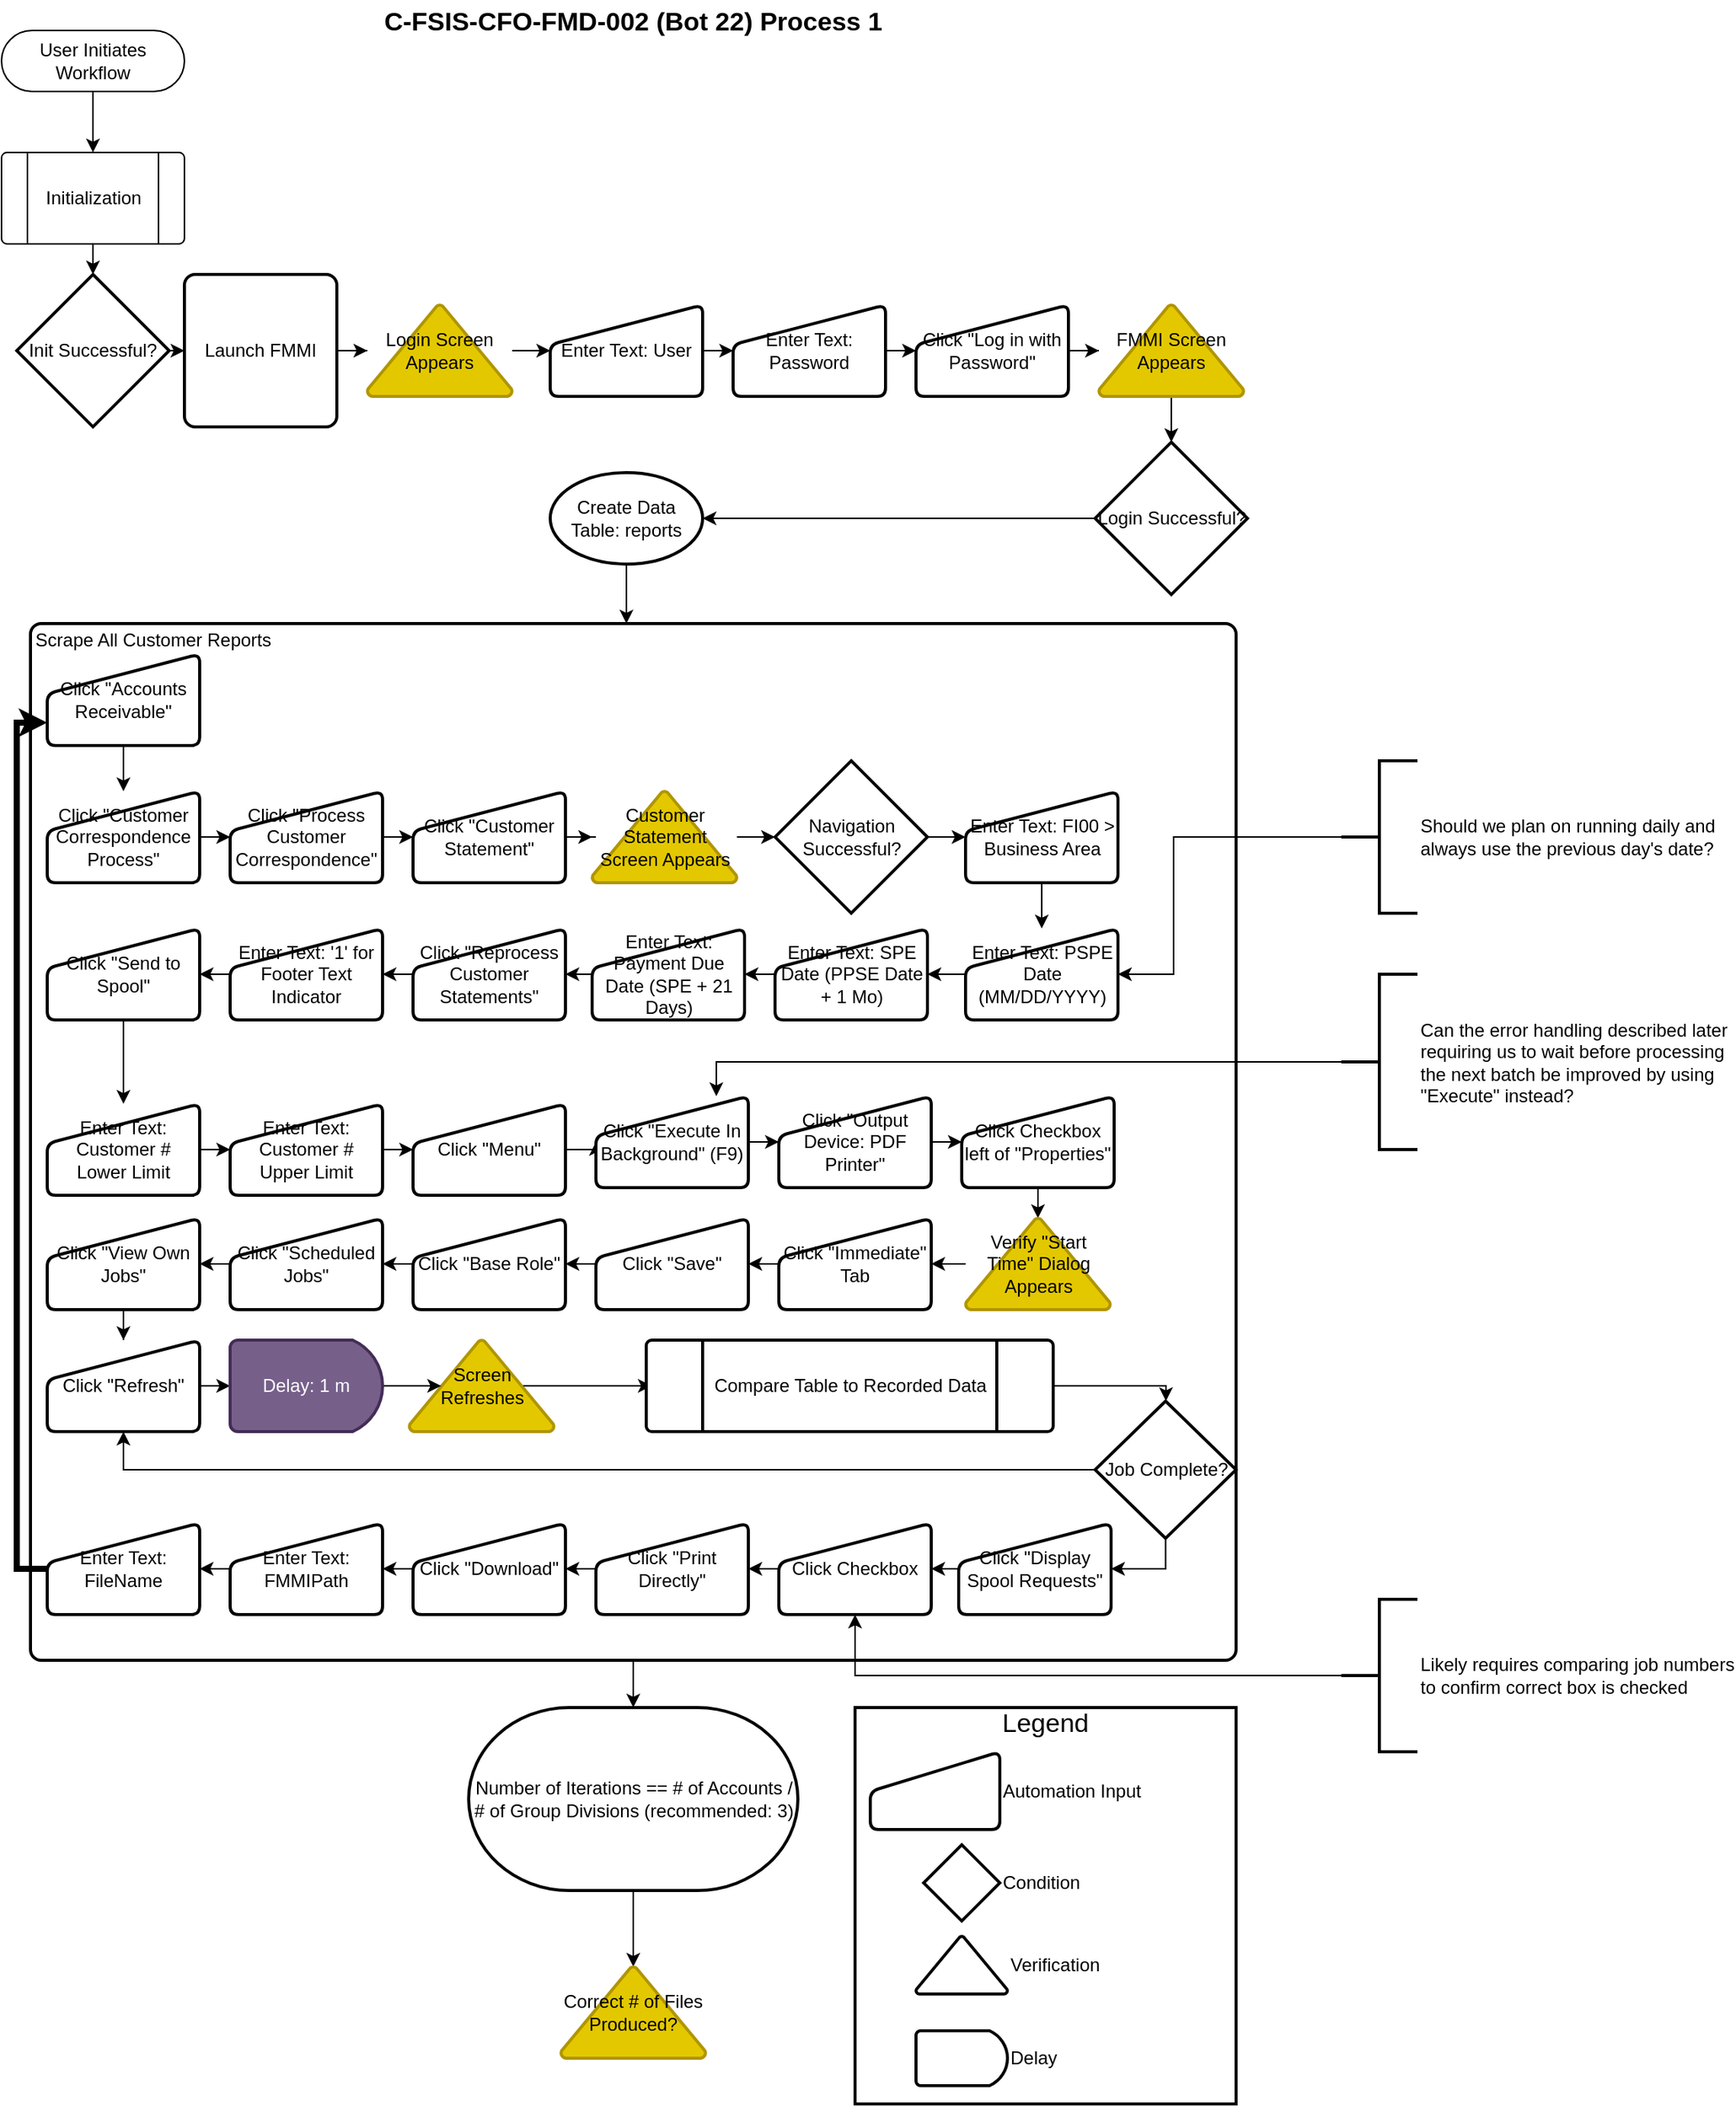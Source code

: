 <mxfile version="13.8.0" type="github">
  <diagram id="C5RBs43oDa-KdzZeNtuy" name="Page-1">
    <mxGraphModel dx="1185" dy="635" grid="1" gridSize="10" guides="1" tooltips="1" connect="1" arrows="1" fold="1" page="1" pageScale="1" pageWidth="827" pageHeight="1169" math="0" shadow="0">
      <root>
        <mxCell id="WIyWlLk6GJQsqaUBKTNV-0" />
        <mxCell id="WIyWlLk6GJQsqaUBKTNV-1" parent="WIyWlLk6GJQsqaUBKTNV-0" />
        <mxCell id="C1YLnBebs9LAR3o__yGH-152" style="edgeStyle=orthogonalEdgeStyle;rounded=0;orthogonalLoop=1;jettySize=auto;html=1;strokeWidth=1;fontColor=#000000;" edge="1" parent="WIyWlLk6GJQsqaUBKTNV-1" source="C1YLnBebs9LAR3o__yGH-37" target="C1YLnBebs9LAR3o__yGH-151">
          <mxGeometry relative="1" as="geometry" />
        </mxCell>
        <mxCell id="C1YLnBebs9LAR3o__yGH-37" value="Scrape All Customer Reports" style="rounded=1;whiteSpace=wrap;html=1;absoluteArcSize=1;arcSize=14;strokeWidth=2;labelPosition=left;verticalLabelPosition=top;align=right;verticalAlign=bottom;textDirection=ltr;spacingBottom=0;spacingRight=-140;horizontal=1;spacing=-18;spacingLeft=0;spacingTop=0;" vertex="1" parent="WIyWlLk6GJQsqaUBKTNV-1">
          <mxGeometry x="19" y="429" width="791" height="680" as="geometry" />
        </mxCell>
        <mxCell id="C1YLnBebs9LAR3o__yGH-4" style="edgeStyle=orthogonalEdgeStyle;rounded=0;orthogonalLoop=1;jettySize=auto;html=1;" edge="1" parent="WIyWlLk6GJQsqaUBKTNV-1" source="WIyWlLk6GJQsqaUBKTNV-3" target="C1YLnBebs9LAR3o__yGH-1">
          <mxGeometry relative="1" as="geometry" />
        </mxCell>
        <mxCell id="WIyWlLk6GJQsqaUBKTNV-3" value="User Initiates Workflow" style="rounded=1;whiteSpace=wrap;html=1;fontSize=12;glass=0;strokeWidth=1;shadow=0;arcSize=50;" parent="WIyWlLk6GJQsqaUBKTNV-1" vertex="1">
          <mxGeometry y="40" width="120" height="40" as="geometry" />
        </mxCell>
        <mxCell id="C1YLnBebs9LAR3o__yGH-6" style="edgeStyle=orthogonalEdgeStyle;rounded=0;orthogonalLoop=1;jettySize=auto;html=1;" edge="1" parent="WIyWlLk6GJQsqaUBKTNV-1" source="C1YLnBebs9LAR3o__yGH-1" target="C1YLnBebs9LAR3o__yGH-5">
          <mxGeometry relative="1" as="geometry" />
        </mxCell>
        <mxCell id="C1YLnBebs9LAR3o__yGH-1" value="Initialization" style="verticalLabelPosition=middle;verticalAlign=middle;html=1;shape=process;whiteSpace=wrap;rounded=1;size=0.14;arcSize=6;labelPosition=center;align=center;" vertex="1" parent="WIyWlLk6GJQsqaUBKTNV-1">
          <mxGeometry y="120" width="120" height="60" as="geometry" />
        </mxCell>
        <mxCell id="C1YLnBebs9LAR3o__yGH-13" style="edgeStyle=orthogonalEdgeStyle;rounded=0;orthogonalLoop=1;jettySize=auto;html=1;entryX=0;entryY=0.5;entryDx=0;entryDy=0;fontColor=#000000;" edge="1" parent="WIyWlLk6GJQsqaUBKTNV-1" source="C1YLnBebs9LAR3o__yGH-5" target="C1YLnBebs9LAR3o__yGH-7">
          <mxGeometry relative="1" as="geometry" />
        </mxCell>
        <mxCell id="C1YLnBebs9LAR3o__yGH-5" value="Init Successful?" style="strokeWidth=2;html=1;shape=mxgraph.flowchart.decision;whiteSpace=wrap;" vertex="1" parent="WIyWlLk6GJQsqaUBKTNV-1">
          <mxGeometry x="10" y="200" width="100" height="100" as="geometry" />
        </mxCell>
        <mxCell id="C1YLnBebs9LAR3o__yGH-14" style="edgeStyle=orthogonalEdgeStyle;rounded=0;orthogonalLoop=1;jettySize=auto;html=1;fontColor=#000000;" edge="1" parent="WIyWlLk6GJQsqaUBKTNV-1" source="C1YLnBebs9LAR3o__yGH-7" target="C1YLnBebs9LAR3o__yGH-8">
          <mxGeometry relative="1" as="geometry" />
        </mxCell>
        <mxCell id="C1YLnBebs9LAR3o__yGH-7" value="Launch FMMI" style="rounded=1;whiteSpace=wrap;html=1;absoluteArcSize=1;arcSize=14;strokeWidth=2;" vertex="1" parent="WIyWlLk6GJQsqaUBKTNV-1">
          <mxGeometry x="120" y="200" width="100" height="100" as="geometry" />
        </mxCell>
        <mxCell id="C1YLnBebs9LAR3o__yGH-15" style="edgeStyle=orthogonalEdgeStyle;rounded=0;orthogonalLoop=1;jettySize=auto;html=1;fontColor=#000000;" edge="1" parent="WIyWlLk6GJQsqaUBKTNV-1" source="C1YLnBebs9LAR3o__yGH-8" target="C1YLnBebs9LAR3o__yGH-11">
          <mxGeometry relative="1" as="geometry" />
        </mxCell>
        <mxCell id="C1YLnBebs9LAR3o__yGH-8" value="Login Screen Appears" style="strokeWidth=2;html=1;shape=mxgraph.flowchart.extract_or_measurement;whiteSpace=wrap;labelPosition=center;verticalLabelPosition=middle;align=center;verticalAlign=middle;fillColor=#e3c800;strokeColor=#B09500;" vertex="1" parent="WIyWlLk6GJQsqaUBKTNV-1">
          <mxGeometry x="240" y="220" width="95" height="60" as="geometry" />
        </mxCell>
        <mxCell id="C1YLnBebs9LAR3o__yGH-16" style="edgeStyle=orthogonalEdgeStyle;rounded=0;orthogonalLoop=1;jettySize=auto;html=1;fontColor=#000000;" edge="1" parent="WIyWlLk6GJQsqaUBKTNV-1" source="C1YLnBebs9LAR3o__yGH-11" target="C1YLnBebs9LAR3o__yGH-12">
          <mxGeometry relative="1" as="geometry" />
        </mxCell>
        <mxCell id="C1YLnBebs9LAR3o__yGH-11" value="Enter Text: User" style="html=1;strokeWidth=2;shape=manualInput;whiteSpace=wrap;rounded=1;size=26;arcSize=11;" vertex="1" parent="WIyWlLk6GJQsqaUBKTNV-1">
          <mxGeometry x="360" y="220" width="100" height="60" as="geometry" />
        </mxCell>
        <mxCell id="C1YLnBebs9LAR3o__yGH-18" style="edgeStyle=orthogonalEdgeStyle;rounded=0;orthogonalLoop=1;jettySize=auto;html=1;fontColor=#000000;" edge="1" parent="WIyWlLk6GJQsqaUBKTNV-1" source="C1YLnBebs9LAR3o__yGH-12" target="C1YLnBebs9LAR3o__yGH-17">
          <mxGeometry relative="1" as="geometry" />
        </mxCell>
        <mxCell id="C1YLnBebs9LAR3o__yGH-12" value="Enter Text: Password" style="html=1;strokeWidth=2;shape=manualInput;whiteSpace=wrap;rounded=1;size=26;arcSize=11;" vertex="1" parent="WIyWlLk6GJQsqaUBKTNV-1">
          <mxGeometry x="480" y="220" width="100" height="60" as="geometry" />
        </mxCell>
        <mxCell id="C1YLnBebs9LAR3o__yGH-20" style="edgeStyle=orthogonalEdgeStyle;rounded=0;orthogonalLoop=1;jettySize=auto;html=1;fontColor=#000000;" edge="1" parent="WIyWlLk6GJQsqaUBKTNV-1" source="C1YLnBebs9LAR3o__yGH-17" target="C1YLnBebs9LAR3o__yGH-19">
          <mxGeometry relative="1" as="geometry" />
        </mxCell>
        <mxCell id="C1YLnBebs9LAR3o__yGH-17" value="Click &quot;Log in with Password&quot;" style="html=1;strokeWidth=2;shape=manualInput;whiteSpace=wrap;rounded=1;size=26;arcSize=11;" vertex="1" parent="WIyWlLk6GJQsqaUBKTNV-1">
          <mxGeometry x="600" y="220" width="100" height="60" as="geometry" />
        </mxCell>
        <mxCell id="C1YLnBebs9LAR3o__yGH-22" style="edgeStyle=orthogonalEdgeStyle;rounded=0;orthogonalLoop=1;jettySize=auto;html=1;fontColor=#000000;" edge="1" parent="WIyWlLk6GJQsqaUBKTNV-1" source="C1YLnBebs9LAR3o__yGH-19" target="C1YLnBebs9LAR3o__yGH-21">
          <mxGeometry relative="1" as="geometry" />
        </mxCell>
        <mxCell id="C1YLnBebs9LAR3o__yGH-19" value="FMMI Screen Appears" style="strokeWidth=2;html=1;shape=mxgraph.flowchart.extract_or_measurement;whiteSpace=wrap;labelPosition=center;verticalLabelPosition=middle;align=center;verticalAlign=middle;fillColor=#e3c800;strokeColor=#B09500;" vertex="1" parent="WIyWlLk6GJQsqaUBKTNV-1">
          <mxGeometry x="720" y="220" width="95" height="60" as="geometry" />
        </mxCell>
        <mxCell id="C1YLnBebs9LAR3o__yGH-148" style="edgeStyle=orthogonalEdgeStyle;rounded=0;orthogonalLoop=1;jettySize=auto;html=1;fontColor=#000000;" edge="1" parent="WIyWlLk6GJQsqaUBKTNV-1" source="C1YLnBebs9LAR3o__yGH-21" target="C1YLnBebs9LAR3o__yGH-38">
          <mxGeometry relative="1" as="geometry" />
        </mxCell>
        <mxCell id="C1YLnBebs9LAR3o__yGH-21" value="Login Successful?" style="strokeWidth=2;html=1;shape=mxgraph.flowchart.decision;whiteSpace=wrap;" vertex="1" parent="WIyWlLk6GJQsqaUBKTNV-1">
          <mxGeometry x="717.5" y="310" width="100" height="100" as="geometry" />
        </mxCell>
        <mxCell id="C1YLnBebs9LAR3o__yGH-26" style="edgeStyle=orthogonalEdgeStyle;rounded=0;orthogonalLoop=1;jettySize=auto;html=1;fontColor=#000000;" edge="1" parent="WIyWlLk6GJQsqaUBKTNV-1" source="C1YLnBebs9LAR3o__yGH-23" target="C1YLnBebs9LAR3o__yGH-25">
          <mxGeometry relative="1" as="geometry" />
        </mxCell>
        <mxCell id="C1YLnBebs9LAR3o__yGH-23" value="Click &quot;Accounts Receivable&quot;" style="html=1;strokeWidth=2;shape=manualInput;whiteSpace=wrap;rounded=1;size=26;arcSize=11;" vertex="1" parent="WIyWlLk6GJQsqaUBKTNV-1">
          <mxGeometry x="30" y="449" width="100" height="60" as="geometry" />
        </mxCell>
        <mxCell id="C1YLnBebs9LAR3o__yGH-28" style="edgeStyle=orthogonalEdgeStyle;rounded=0;orthogonalLoop=1;jettySize=auto;html=1;fontColor=#000000;" edge="1" parent="WIyWlLk6GJQsqaUBKTNV-1" source="C1YLnBebs9LAR3o__yGH-25" target="C1YLnBebs9LAR3o__yGH-27">
          <mxGeometry relative="1" as="geometry" />
        </mxCell>
        <mxCell id="C1YLnBebs9LAR3o__yGH-25" value="Click &quot;Customer Correspondence Process&quot;" style="html=1;strokeWidth=2;shape=manualInput;whiteSpace=wrap;rounded=1;size=26;arcSize=11;" vertex="1" parent="WIyWlLk6GJQsqaUBKTNV-1">
          <mxGeometry x="30" y="539" width="100" height="60" as="geometry" />
        </mxCell>
        <mxCell id="C1YLnBebs9LAR3o__yGH-30" style="edgeStyle=orthogonalEdgeStyle;rounded=0;orthogonalLoop=1;jettySize=auto;html=1;fontColor=#000000;" edge="1" parent="WIyWlLk6GJQsqaUBKTNV-1" source="C1YLnBebs9LAR3o__yGH-27" target="C1YLnBebs9LAR3o__yGH-29">
          <mxGeometry relative="1" as="geometry" />
        </mxCell>
        <mxCell id="C1YLnBebs9LAR3o__yGH-27" value="Click &quot;Process Customer Correspondence&quot;" style="html=1;strokeWidth=2;shape=manualInput;whiteSpace=wrap;rounded=1;size=26;arcSize=11;" vertex="1" parent="WIyWlLk6GJQsqaUBKTNV-1">
          <mxGeometry x="150" y="539" width="100" height="60" as="geometry" />
        </mxCell>
        <mxCell id="C1YLnBebs9LAR3o__yGH-32" style="edgeStyle=orthogonalEdgeStyle;rounded=0;orthogonalLoop=1;jettySize=auto;html=1;fontColor=#000000;" edge="1" parent="WIyWlLk6GJQsqaUBKTNV-1" source="C1YLnBebs9LAR3o__yGH-29" target="C1YLnBebs9LAR3o__yGH-31">
          <mxGeometry relative="1" as="geometry" />
        </mxCell>
        <mxCell id="C1YLnBebs9LAR3o__yGH-29" value="Click &quot;Customer Statement&quot;" style="html=1;strokeWidth=2;shape=manualInput;whiteSpace=wrap;rounded=1;size=26;arcSize=11;" vertex="1" parent="WIyWlLk6GJQsqaUBKTNV-1">
          <mxGeometry x="270" y="539" width="100" height="60" as="geometry" />
        </mxCell>
        <mxCell id="C1YLnBebs9LAR3o__yGH-34" style="edgeStyle=orthogonalEdgeStyle;rounded=0;orthogonalLoop=1;jettySize=auto;html=1;fontColor=#000000;" edge="1" parent="WIyWlLk6GJQsqaUBKTNV-1" source="C1YLnBebs9LAR3o__yGH-31" target="C1YLnBebs9LAR3o__yGH-33">
          <mxGeometry relative="1" as="geometry" />
        </mxCell>
        <mxCell id="C1YLnBebs9LAR3o__yGH-31" value="Customer Statement Screen Appears" style="strokeWidth=2;html=1;shape=mxgraph.flowchart.extract_or_measurement;whiteSpace=wrap;labelPosition=center;verticalLabelPosition=middle;align=center;verticalAlign=middle;fillColor=#e3c800;strokeColor=#B09500;" vertex="1" parent="WIyWlLk6GJQsqaUBKTNV-1">
          <mxGeometry x="387.5" y="539" width="95" height="60" as="geometry" />
        </mxCell>
        <mxCell id="C1YLnBebs9LAR3o__yGH-36" style="edgeStyle=orthogonalEdgeStyle;rounded=0;orthogonalLoop=1;jettySize=auto;html=1;fontColor=#000000;" edge="1" parent="WIyWlLk6GJQsqaUBKTNV-1" source="C1YLnBebs9LAR3o__yGH-33" target="C1YLnBebs9LAR3o__yGH-35">
          <mxGeometry relative="1" as="geometry" />
        </mxCell>
        <mxCell id="C1YLnBebs9LAR3o__yGH-33" value="Navigation Successful?" style="strokeWidth=2;html=1;shape=mxgraph.flowchart.decision;whiteSpace=wrap;" vertex="1" parent="WIyWlLk6GJQsqaUBKTNV-1">
          <mxGeometry x="507.5" y="519" width="100" height="100" as="geometry" />
        </mxCell>
        <mxCell id="C1YLnBebs9LAR3o__yGH-48" style="edgeStyle=orthogonalEdgeStyle;rounded=0;orthogonalLoop=1;jettySize=auto;html=1;fontColor=#000000;" edge="1" parent="WIyWlLk6GJQsqaUBKTNV-1" source="C1YLnBebs9LAR3o__yGH-35" target="C1YLnBebs9LAR3o__yGH-40">
          <mxGeometry relative="1" as="geometry" />
        </mxCell>
        <mxCell id="C1YLnBebs9LAR3o__yGH-35" value="Enter Text: FI00 &amp;gt; Business Area" style="html=1;strokeWidth=2;shape=manualInput;whiteSpace=wrap;rounded=1;size=26;arcSize=11;" vertex="1" parent="WIyWlLk6GJQsqaUBKTNV-1">
          <mxGeometry x="632.5" y="539" width="100" height="60" as="geometry" />
        </mxCell>
        <mxCell id="C1YLnBebs9LAR3o__yGH-90" style="edgeStyle=orthogonalEdgeStyle;rounded=0;orthogonalLoop=1;jettySize=auto;html=1;fontColor=#000000;" edge="1" parent="WIyWlLk6GJQsqaUBKTNV-1" source="C1YLnBebs9LAR3o__yGH-38" target="C1YLnBebs9LAR3o__yGH-37">
          <mxGeometry relative="1" as="geometry">
            <Array as="points">
              <mxPoint x="414" y="610" />
              <mxPoint x="414" y="610" />
            </Array>
          </mxGeometry>
        </mxCell>
        <mxCell id="C1YLnBebs9LAR3o__yGH-38" value="Create Data Table: reports" style="strokeWidth=2;html=1;shape=mxgraph.flowchart.start_1;whiteSpace=wrap;rounded=1;" vertex="1" parent="WIyWlLk6GJQsqaUBKTNV-1">
          <mxGeometry x="360" y="330" width="100" height="60" as="geometry" />
        </mxCell>
        <mxCell id="C1YLnBebs9LAR3o__yGH-43" style="edgeStyle=orthogonalEdgeStyle;rounded=0;orthogonalLoop=1;jettySize=auto;html=1;fontColor=#000000;" edge="1" parent="WIyWlLk6GJQsqaUBKTNV-1" source="C1YLnBebs9LAR3o__yGH-40" target="C1YLnBebs9LAR3o__yGH-42">
          <mxGeometry relative="1" as="geometry" />
        </mxCell>
        <mxCell id="C1YLnBebs9LAR3o__yGH-40" value="Enter Text: PSPE Date (MM/DD/YYYY)" style="html=1;strokeWidth=2;shape=manualInput;whiteSpace=wrap;rounded=1;size=26;arcSize=11;align=center;" vertex="1" parent="WIyWlLk6GJQsqaUBKTNV-1">
          <mxGeometry x="632.5" y="629" width="100" height="60" as="geometry" />
        </mxCell>
        <mxCell id="C1YLnBebs9LAR3o__yGH-53" style="edgeStyle=orthogonalEdgeStyle;rounded=0;orthogonalLoop=1;jettySize=auto;html=1;fontColor=#000000;" edge="1" parent="WIyWlLk6GJQsqaUBKTNV-1" source="C1YLnBebs9LAR3o__yGH-42" target="C1YLnBebs9LAR3o__yGH-52">
          <mxGeometry relative="1" as="geometry" />
        </mxCell>
        <mxCell id="C1YLnBebs9LAR3o__yGH-42" value="Enter Text: SPE Date (PPSE Date + 1 Mo)" style="html=1;strokeWidth=2;shape=manualInput;whiteSpace=wrap;rounded=1;size=26;arcSize=11;align=center;" vertex="1" parent="WIyWlLk6GJQsqaUBKTNV-1">
          <mxGeometry x="507.5" y="629" width="100" height="60" as="geometry" />
        </mxCell>
        <mxCell id="C1YLnBebs9LAR3o__yGH-77" style="edgeStyle=orthogonalEdgeStyle;rounded=0;orthogonalLoop=1;jettySize=auto;html=1;fontColor=#000000;" edge="1" parent="WIyWlLk6GJQsqaUBKTNV-1" source="C1YLnBebs9LAR3o__yGH-45" target="C1YLnBebs9LAR3o__yGH-76">
          <mxGeometry relative="1" as="geometry" />
        </mxCell>
        <mxCell id="C1YLnBebs9LAR3o__yGH-45" value="Enter Text: Customer # Lower Limit" style="html=1;strokeWidth=2;shape=manualInput;whiteSpace=wrap;rounded=1;size=26;arcSize=11;align=center;" vertex="1" parent="WIyWlLk6GJQsqaUBKTNV-1">
          <mxGeometry x="30" y="744" width="100" height="60" as="geometry" />
        </mxCell>
        <mxCell id="C1YLnBebs9LAR3o__yGH-75" style="edgeStyle=orthogonalEdgeStyle;rounded=0;orthogonalLoop=1;jettySize=auto;html=1;fontColor=#000000;" edge="1" parent="WIyWlLk6GJQsqaUBKTNV-1" source="C1YLnBebs9LAR3o__yGH-47" target="C1YLnBebs9LAR3o__yGH-62">
          <mxGeometry relative="1" as="geometry" />
        </mxCell>
        <mxCell id="C1YLnBebs9LAR3o__yGH-47" value="Click &quot;Menu&quot;" style="html=1;strokeWidth=2;shape=manualInput;whiteSpace=wrap;rounded=1;size=26;arcSize=11;align=center;" vertex="1" parent="WIyWlLk6GJQsqaUBKTNV-1">
          <mxGeometry x="270" y="744" width="100" height="60" as="geometry" />
        </mxCell>
        <mxCell id="C1YLnBebs9LAR3o__yGH-57" style="edgeStyle=orthogonalEdgeStyle;rounded=0;orthogonalLoop=1;jettySize=auto;html=1;fontColor=#000000;" edge="1" parent="WIyWlLk6GJQsqaUBKTNV-1" source="C1YLnBebs9LAR3o__yGH-52" target="C1YLnBebs9LAR3o__yGH-56">
          <mxGeometry relative="1" as="geometry" />
        </mxCell>
        <mxCell id="C1YLnBebs9LAR3o__yGH-52" value="Enter Text: Payment Due Date (SPE + 21 Days)" style="html=1;strokeWidth=2;shape=manualInput;whiteSpace=wrap;rounded=1;size=26;arcSize=11;align=center;" vertex="1" parent="WIyWlLk6GJQsqaUBKTNV-1">
          <mxGeometry x="387.5" y="629" width="100" height="60" as="geometry" />
        </mxCell>
        <mxCell id="C1YLnBebs9LAR3o__yGH-144" style="edgeStyle=orthogonalEdgeStyle;rounded=0;orthogonalLoop=1;jettySize=auto;html=1;fontColor=#000000;" edge="1" parent="WIyWlLk6GJQsqaUBKTNV-1" source="C1YLnBebs9LAR3o__yGH-56" target="C1YLnBebs9LAR3o__yGH-60">
          <mxGeometry relative="1" as="geometry" />
        </mxCell>
        <mxCell id="C1YLnBebs9LAR3o__yGH-56" value="Click &quot;Reprocess Customer Statements&quot;" style="html=1;strokeWidth=2;shape=manualInput;whiteSpace=wrap;rounded=1;size=26;arcSize=11;align=center;" vertex="1" parent="WIyWlLk6GJQsqaUBKTNV-1">
          <mxGeometry x="270" y="629" width="100" height="60" as="geometry" />
        </mxCell>
        <mxCell id="C1YLnBebs9LAR3o__yGH-143" style="edgeStyle=orthogonalEdgeStyle;rounded=0;orthogonalLoop=1;jettySize=auto;html=1;fontColor=#000000;" edge="1" parent="WIyWlLk6GJQsqaUBKTNV-1" source="C1YLnBebs9LAR3o__yGH-58" target="C1YLnBebs9LAR3o__yGH-45">
          <mxGeometry relative="1" as="geometry" />
        </mxCell>
        <mxCell id="C1YLnBebs9LAR3o__yGH-58" value="Click &quot;Send to Spool&quot;" style="html=1;strokeWidth=2;shape=manualInput;whiteSpace=wrap;rounded=1;size=26;arcSize=11;align=center;" vertex="1" parent="WIyWlLk6GJQsqaUBKTNV-1">
          <mxGeometry x="30" y="629" width="100" height="60" as="geometry" />
        </mxCell>
        <mxCell id="C1YLnBebs9LAR3o__yGH-142" style="edgeStyle=orthogonalEdgeStyle;rounded=0;orthogonalLoop=1;jettySize=auto;html=1;fontColor=#000000;" edge="1" parent="WIyWlLk6GJQsqaUBKTNV-1" source="C1YLnBebs9LAR3o__yGH-60" target="C1YLnBebs9LAR3o__yGH-58">
          <mxGeometry relative="1" as="geometry" />
        </mxCell>
        <mxCell id="C1YLnBebs9LAR3o__yGH-60" value="Enter Text: &#39;1&#39; for Footer Text Indicator" style="html=1;strokeWidth=2;shape=manualInput;whiteSpace=wrap;rounded=1;size=26;arcSize=11;align=center;" vertex="1" parent="WIyWlLk6GJQsqaUBKTNV-1">
          <mxGeometry x="150" y="629" width="100" height="60" as="geometry" />
        </mxCell>
        <mxCell id="C1YLnBebs9LAR3o__yGH-68" style="edgeStyle=orthogonalEdgeStyle;rounded=0;orthogonalLoop=1;jettySize=auto;html=1;fontColor=#000000;" edge="1" parent="WIyWlLk6GJQsqaUBKTNV-1" source="C1YLnBebs9LAR3o__yGH-62" target="C1YLnBebs9LAR3o__yGH-67">
          <mxGeometry relative="1" as="geometry" />
        </mxCell>
        <mxCell id="C1YLnBebs9LAR3o__yGH-62" value="Click &quot;Execute In Background&quot; (F9)" style="html=1;strokeWidth=2;shape=manualInput;whiteSpace=wrap;rounded=1;size=26;arcSize=11;align=center;" vertex="1" parent="WIyWlLk6GJQsqaUBKTNV-1">
          <mxGeometry x="390" y="739" width="100" height="60" as="geometry" />
        </mxCell>
        <mxCell id="C1YLnBebs9LAR3o__yGH-92" style="edgeStyle=orthogonalEdgeStyle;rounded=0;orthogonalLoop=1;jettySize=auto;html=1;fontColor=#000000;" edge="1" parent="WIyWlLk6GJQsqaUBKTNV-1" source="C1YLnBebs9LAR3o__yGH-63" target="C1YLnBebs9LAR3o__yGH-62">
          <mxGeometry relative="1" as="geometry">
            <Array as="points">
              <mxPoint x="904" y="717" />
              <mxPoint x="469" y="717" />
            </Array>
          </mxGeometry>
        </mxCell>
        <mxCell id="C1YLnBebs9LAR3o__yGH-63" value="Can the error handling described later &lt;br&gt;requiring us to wait before processing &lt;br&gt;the next batch be improved by using &lt;br&gt;&quot;Execute&quot; instead?" style="strokeWidth=2;html=1;shape=mxgraph.flowchart.annotation_2;align=left;labelPosition=right;pointerEvents=1;rounded=1;" vertex="1" parent="WIyWlLk6GJQsqaUBKTNV-1">
          <mxGeometry x="879" y="659" width="50" height="115" as="geometry" />
        </mxCell>
        <mxCell id="C1YLnBebs9LAR3o__yGH-147" style="edgeStyle=orthogonalEdgeStyle;rounded=0;orthogonalLoop=1;jettySize=auto;html=1;entryX=1;entryY=0.5;entryDx=0;entryDy=0;fontColor=#000000;" edge="1" parent="WIyWlLk6GJQsqaUBKTNV-1" source="C1YLnBebs9LAR3o__yGH-65" target="C1YLnBebs9LAR3o__yGH-40">
          <mxGeometry relative="1" as="geometry">
            <Array as="points">
              <mxPoint x="769" y="569" />
              <mxPoint x="769" y="659" />
            </Array>
          </mxGeometry>
        </mxCell>
        <mxCell id="C1YLnBebs9LAR3o__yGH-65" value="Should we plan on running daily and &lt;br&gt;always use the previous day&#39;s date?" style="strokeWidth=2;html=1;shape=mxgraph.flowchart.annotation_2;align=left;labelPosition=right;pointerEvents=1;rounded=1;" vertex="1" parent="WIyWlLk6GJQsqaUBKTNV-1">
          <mxGeometry x="879" y="519" width="50" height="100" as="geometry" />
        </mxCell>
        <mxCell id="C1YLnBebs9LAR3o__yGH-70" style="edgeStyle=orthogonalEdgeStyle;rounded=0;orthogonalLoop=1;jettySize=auto;html=1;fontColor=#000000;" edge="1" parent="WIyWlLk6GJQsqaUBKTNV-1" source="C1YLnBebs9LAR3o__yGH-67" target="C1YLnBebs9LAR3o__yGH-69">
          <mxGeometry relative="1" as="geometry" />
        </mxCell>
        <mxCell id="C1YLnBebs9LAR3o__yGH-67" value="Click &quot;Output Device: PDF Printer&quot;" style="html=1;strokeWidth=2;shape=manualInput;whiteSpace=wrap;rounded=1;size=26;arcSize=11;align=center;" vertex="1" parent="WIyWlLk6GJQsqaUBKTNV-1">
          <mxGeometry x="510" y="739" width="100" height="60" as="geometry" />
        </mxCell>
        <mxCell id="C1YLnBebs9LAR3o__yGH-84" style="edgeStyle=orthogonalEdgeStyle;rounded=0;orthogonalLoop=1;jettySize=auto;html=1;fontColor=#000000;" edge="1" parent="WIyWlLk6GJQsqaUBKTNV-1" source="C1YLnBebs9LAR3o__yGH-69" target="C1YLnBebs9LAR3o__yGH-83">
          <mxGeometry relative="1" as="geometry" />
        </mxCell>
        <mxCell id="C1YLnBebs9LAR3o__yGH-69" value="Click Checkbox left of &quot;Properties&quot;" style="html=1;strokeWidth=2;shape=manualInput;whiteSpace=wrap;rounded=1;size=26;arcSize=11;align=center;" vertex="1" parent="WIyWlLk6GJQsqaUBKTNV-1">
          <mxGeometry x="630" y="739" width="100" height="60" as="geometry" />
        </mxCell>
        <mxCell id="C1YLnBebs9LAR3o__yGH-82" style="edgeStyle=orthogonalEdgeStyle;rounded=0;orthogonalLoop=1;jettySize=auto;html=1;fontColor=#000000;" edge="1" parent="WIyWlLk6GJQsqaUBKTNV-1" source="C1YLnBebs9LAR3o__yGH-76" target="C1YLnBebs9LAR3o__yGH-47">
          <mxGeometry relative="1" as="geometry" />
        </mxCell>
        <mxCell id="C1YLnBebs9LAR3o__yGH-76" value="Enter Text: Customer # Upper Limit" style="html=1;strokeWidth=2;shape=manualInput;whiteSpace=wrap;rounded=1;size=26;arcSize=11;align=center;" vertex="1" parent="WIyWlLk6GJQsqaUBKTNV-1">
          <mxGeometry x="150" y="744" width="100" height="60" as="geometry" />
        </mxCell>
        <mxCell id="C1YLnBebs9LAR3o__yGH-86" style="edgeStyle=orthogonalEdgeStyle;rounded=0;orthogonalLoop=1;jettySize=auto;html=1;fontColor=#000000;" edge="1" parent="WIyWlLk6GJQsqaUBKTNV-1" source="C1YLnBebs9LAR3o__yGH-83" target="C1YLnBebs9LAR3o__yGH-85">
          <mxGeometry relative="1" as="geometry" />
        </mxCell>
        <mxCell id="C1YLnBebs9LAR3o__yGH-83" value="Verify &quot;Start Time&quot; Dialog Appears" style="strokeWidth=2;html=1;shape=mxgraph.flowchart.extract_or_measurement;whiteSpace=wrap;labelPosition=center;verticalLabelPosition=middle;align=center;verticalAlign=middle;fillColor=#e3c800;strokeColor=#B09500;" vertex="1" parent="WIyWlLk6GJQsqaUBKTNV-1">
          <mxGeometry x="632.5" y="819" width="95" height="60" as="geometry" />
        </mxCell>
        <mxCell id="C1YLnBebs9LAR3o__yGH-94" style="edgeStyle=orthogonalEdgeStyle;rounded=0;orthogonalLoop=1;jettySize=auto;html=1;fontColor=#000000;" edge="1" parent="WIyWlLk6GJQsqaUBKTNV-1" source="C1YLnBebs9LAR3o__yGH-85" target="C1YLnBebs9LAR3o__yGH-93">
          <mxGeometry relative="1" as="geometry" />
        </mxCell>
        <mxCell id="C1YLnBebs9LAR3o__yGH-85" value="Click &quot;Immediate&quot; Tab" style="html=1;strokeWidth=2;shape=manualInput;whiteSpace=wrap;rounded=1;size=26;arcSize=11;align=center;" vertex="1" parent="WIyWlLk6GJQsqaUBKTNV-1">
          <mxGeometry x="510" y="819" width="100" height="60" as="geometry" />
        </mxCell>
        <mxCell id="C1YLnBebs9LAR3o__yGH-96" style="edgeStyle=orthogonalEdgeStyle;rounded=0;orthogonalLoop=1;jettySize=auto;html=1;fontColor=#000000;" edge="1" parent="WIyWlLk6GJQsqaUBKTNV-1" source="C1YLnBebs9LAR3o__yGH-93" target="C1YLnBebs9LAR3o__yGH-95">
          <mxGeometry relative="1" as="geometry" />
        </mxCell>
        <mxCell id="C1YLnBebs9LAR3o__yGH-93" value="Click &quot;Save&quot;" style="html=1;strokeWidth=2;shape=manualInput;whiteSpace=wrap;rounded=1;size=26;arcSize=11;align=center;" vertex="1" parent="WIyWlLk6GJQsqaUBKTNV-1">
          <mxGeometry x="390" y="819" width="100" height="60" as="geometry" />
        </mxCell>
        <mxCell id="C1YLnBebs9LAR3o__yGH-98" style="edgeStyle=orthogonalEdgeStyle;rounded=0;orthogonalLoop=1;jettySize=auto;html=1;fontColor=#000000;" edge="1" parent="WIyWlLk6GJQsqaUBKTNV-1" source="C1YLnBebs9LAR3o__yGH-95" target="C1YLnBebs9LAR3o__yGH-97">
          <mxGeometry relative="1" as="geometry" />
        </mxCell>
        <mxCell id="C1YLnBebs9LAR3o__yGH-95" value="Click &quot;Base Role&quot;" style="html=1;strokeWidth=2;shape=manualInput;whiteSpace=wrap;rounded=1;size=26;arcSize=11;align=center;" vertex="1" parent="WIyWlLk6GJQsqaUBKTNV-1">
          <mxGeometry x="270" y="819" width="100" height="60" as="geometry" />
        </mxCell>
        <mxCell id="C1YLnBebs9LAR3o__yGH-100" style="edgeStyle=orthogonalEdgeStyle;rounded=0;orthogonalLoop=1;jettySize=auto;html=1;fontColor=#000000;" edge="1" parent="WIyWlLk6GJQsqaUBKTNV-1" source="C1YLnBebs9LAR3o__yGH-97" target="C1YLnBebs9LAR3o__yGH-99">
          <mxGeometry relative="1" as="geometry" />
        </mxCell>
        <mxCell id="C1YLnBebs9LAR3o__yGH-97" value="Click &quot;Scheduled Jobs&quot;" style="html=1;strokeWidth=2;shape=manualInput;whiteSpace=wrap;rounded=1;size=26;arcSize=11;align=center;" vertex="1" parent="WIyWlLk6GJQsqaUBKTNV-1">
          <mxGeometry x="150" y="819" width="100" height="60" as="geometry" />
        </mxCell>
        <mxCell id="C1YLnBebs9LAR3o__yGH-102" style="edgeStyle=orthogonalEdgeStyle;rounded=0;orthogonalLoop=1;jettySize=auto;html=1;fontColor=#000000;" edge="1" parent="WIyWlLk6GJQsqaUBKTNV-1" source="C1YLnBebs9LAR3o__yGH-99" target="C1YLnBebs9LAR3o__yGH-101">
          <mxGeometry relative="1" as="geometry" />
        </mxCell>
        <mxCell id="C1YLnBebs9LAR3o__yGH-99" value="Click &quot;View Own Jobs&quot;" style="html=1;strokeWidth=2;shape=manualInput;whiteSpace=wrap;rounded=1;size=26;arcSize=11;align=center;" vertex="1" parent="WIyWlLk6GJQsqaUBKTNV-1">
          <mxGeometry x="30" y="819" width="100" height="60" as="geometry" />
        </mxCell>
        <mxCell id="C1YLnBebs9LAR3o__yGH-111" style="edgeStyle=orthogonalEdgeStyle;rounded=0;orthogonalLoop=1;jettySize=auto;html=1;fontColor=#000000;" edge="1" parent="WIyWlLk6GJQsqaUBKTNV-1" source="C1YLnBebs9LAR3o__yGH-101" target="C1YLnBebs9LAR3o__yGH-110">
          <mxGeometry relative="1" as="geometry" />
        </mxCell>
        <mxCell id="C1YLnBebs9LAR3o__yGH-101" value="Click &quot;Refresh&quot;" style="html=1;strokeWidth=2;shape=manualInput;whiteSpace=wrap;rounded=1;size=26;arcSize=11;align=center;" vertex="1" parent="WIyWlLk6GJQsqaUBKTNV-1">
          <mxGeometry x="30" y="899" width="100" height="60" as="geometry" />
        </mxCell>
        <mxCell id="C1YLnBebs9LAR3o__yGH-108" style="edgeStyle=orthogonalEdgeStyle;rounded=0;orthogonalLoop=1;jettySize=auto;html=1;fontColor=#000000;exitX=0.78;exitY=0.5;exitDx=0;exitDy=0;exitPerimeter=0;" edge="1" parent="WIyWlLk6GJQsqaUBKTNV-1" source="C1YLnBebs9LAR3o__yGH-105">
          <mxGeometry relative="1" as="geometry">
            <mxPoint x="426.6" y="929" as="targetPoint" />
          </mxGeometry>
        </mxCell>
        <mxCell id="C1YLnBebs9LAR3o__yGH-105" value="Screen Refreshes" style="strokeWidth=2;html=1;shape=mxgraph.flowchart.extract_or_measurement;whiteSpace=wrap;rounded=1;align=center;fillColor=#e3c800;strokeColor=#B09500;" vertex="1" parent="WIyWlLk6GJQsqaUBKTNV-1">
          <mxGeometry x="267.5" y="899" width="95" height="60" as="geometry" />
        </mxCell>
        <mxCell id="C1YLnBebs9LAR3o__yGH-121" style="edgeStyle=orthogonalEdgeStyle;rounded=0;orthogonalLoop=1;jettySize=auto;html=1;fontColor=#000000;" edge="1" parent="WIyWlLk6GJQsqaUBKTNV-1" target="C1YLnBebs9LAR3o__yGH-109">
          <mxGeometry relative="1" as="geometry">
            <mxPoint x="688.4" y="929" as="sourcePoint" />
            <Array as="points">
              <mxPoint x="764" y="929" />
            </Array>
          </mxGeometry>
        </mxCell>
        <mxCell id="C1YLnBebs9LAR3o__yGH-122" style="edgeStyle=orthogonalEdgeStyle;rounded=0;orthogonalLoop=1;jettySize=auto;html=1;fontColor=#000000;exitX=0;exitY=0.5;exitDx=0;exitDy=0;exitPerimeter=0;entryX=0.5;entryY=1;entryDx=0;entryDy=0;" edge="1" parent="WIyWlLk6GJQsqaUBKTNV-1" source="C1YLnBebs9LAR3o__yGH-109" target="C1YLnBebs9LAR3o__yGH-101">
          <mxGeometry relative="1" as="geometry">
            <Array as="points">
              <mxPoint x="80" y="984" />
            </Array>
          </mxGeometry>
        </mxCell>
        <mxCell id="C1YLnBebs9LAR3o__yGH-125" style="edgeStyle=orthogonalEdgeStyle;rounded=0;orthogonalLoop=1;jettySize=auto;html=1;entryX=1;entryY=0.5;entryDx=0;entryDy=0;fontColor=#000000;" edge="1" parent="WIyWlLk6GJQsqaUBKTNV-1" source="C1YLnBebs9LAR3o__yGH-109" target="C1YLnBebs9LAR3o__yGH-124">
          <mxGeometry relative="1" as="geometry" />
        </mxCell>
        <mxCell id="C1YLnBebs9LAR3o__yGH-109" value="Job Complete?" style="strokeWidth=2;html=1;shape=mxgraph.flowchart.decision;whiteSpace=wrap;rounded=1;fontColor=#000000;align=center;" vertex="1" parent="WIyWlLk6GJQsqaUBKTNV-1">
          <mxGeometry x="717.5" y="939" width="92.5" height="90" as="geometry" />
        </mxCell>
        <mxCell id="C1YLnBebs9LAR3o__yGH-112" style="edgeStyle=orthogonalEdgeStyle;rounded=0;orthogonalLoop=1;jettySize=auto;html=1;fontColor=#000000;entryX=0.22;entryY=0.5;entryDx=0;entryDy=0;entryPerimeter=0;" edge="1" parent="WIyWlLk6GJQsqaUBKTNV-1" source="C1YLnBebs9LAR3o__yGH-110" target="C1YLnBebs9LAR3o__yGH-105">
          <mxGeometry relative="1" as="geometry" />
        </mxCell>
        <mxCell id="C1YLnBebs9LAR3o__yGH-110" value="Delay: 1 m" style="strokeWidth=2;html=1;shape=mxgraph.flowchart.delay;whiteSpace=wrap;rounded=1;fontColor=#ffffff;align=center;fillColor=#76608a;strokeColor=#432D57;" vertex="1" parent="WIyWlLk6GJQsqaUBKTNV-1">
          <mxGeometry x="150" y="899" width="100" height="60" as="geometry" />
        </mxCell>
        <mxCell id="C1YLnBebs9LAR3o__yGH-127" style="edgeStyle=orthogonalEdgeStyle;rounded=0;orthogonalLoop=1;jettySize=auto;html=1;fontColor=#000000;" edge="1" parent="WIyWlLk6GJQsqaUBKTNV-1" source="C1YLnBebs9LAR3o__yGH-124" target="C1YLnBebs9LAR3o__yGH-126">
          <mxGeometry relative="1" as="geometry" />
        </mxCell>
        <mxCell id="C1YLnBebs9LAR3o__yGH-124" value="Click &quot;Display Spool Requests&quot;" style="html=1;strokeWidth=2;shape=manualInput;whiteSpace=wrap;rounded=1;size=26;arcSize=11;fontColor=#000000;align=center;" vertex="1" parent="WIyWlLk6GJQsqaUBKTNV-1">
          <mxGeometry x="628" y="1019" width="100" height="60" as="geometry" />
        </mxCell>
        <mxCell id="C1YLnBebs9LAR3o__yGH-131" style="edgeStyle=orthogonalEdgeStyle;rounded=0;orthogonalLoop=1;jettySize=auto;html=1;fontColor=#000000;" edge="1" parent="WIyWlLk6GJQsqaUBKTNV-1" source="C1YLnBebs9LAR3o__yGH-126" target="C1YLnBebs9LAR3o__yGH-130">
          <mxGeometry relative="1" as="geometry" />
        </mxCell>
        <mxCell id="C1YLnBebs9LAR3o__yGH-126" value="Click Checkbox" style="html=1;strokeWidth=2;shape=manualInput;whiteSpace=wrap;rounded=1;size=26;arcSize=11;fontColor=#000000;align=center;" vertex="1" parent="WIyWlLk6GJQsqaUBKTNV-1">
          <mxGeometry x="510" y="1019" width="100" height="60" as="geometry" />
        </mxCell>
        <mxCell id="C1YLnBebs9LAR3o__yGH-129" style="edgeStyle=orthogonalEdgeStyle;rounded=0;orthogonalLoop=1;jettySize=auto;html=1;entryX=0.5;entryY=1;entryDx=0;entryDy=0;fontColor=#000000;" edge="1" parent="WIyWlLk6GJQsqaUBKTNV-1" source="C1YLnBebs9LAR3o__yGH-128" target="C1YLnBebs9LAR3o__yGH-126">
          <mxGeometry relative="1" as="geometry" />
        </mxCell>
        <mxCell id="C1YLnBebs9LAR3o__yGH-128" value="Likely requires comparing job numbers&lt;br&gt;to confirm correct box is checked" style="strokeWidth=2;html=1;shape=mxgraph.flowchart.annotation_2;align=left;labelPosition=right;pointerEvents=1;rounded=1;fontColor=#000000;" vertex="1" parent="WIyWlLk6GJQsqaUBKTNV-1">
          <mxGeometry x="879" y="1069" width="50" height="100" as="geometry" />
        </mxCell>
        <mxCell id="C1YLnBebs9LAR3o__yGH-133" style="edgeStyle=orthogonalEdgeStyle;rounded=0;orthogonalLoop=1;jettySize=auto;html=1;fontColor=#000000;" edge="1" parent="WIyWlLk6GJQsqaUBKTNV-1" source="C1YLnBebs9LAR3o__yGH-130" target="C1YLnBebs9LAR3o__yGH-132">
          <mxGeometry relative="1" as="geometry" />
        </mxCell>
        <mxCell id="C1YLnBebs9LAR3o__yGH-130" value="Click &quot;Print Directly&quot;" style="html=1;strokeWidth=2;shape=manualInput;whiteSpace=wrap;rounded=1;size=26;arcSize=11;fontColor=#000000;align=center;" vertex="1" parent="WIyWlLk6GJQsqaUBKTNV-1">
          <mxGeometry x="390" y="1019" width="100" height="60" as="geometry" />
        </mxCell>
        <mxCell id="C1YLnBebs9LAR3o__yGH-135" style="edgeStyle=orthogonalEdgeStyle;rounded=0;orthogonalLoop=1;jettySize=auto;html=1;fontColor=#000000;" edge="1" parent="WIyWlLk6GJQsqaUBKTNV-1" source="C1YLnBebs9LAR3o__yGH-132" target="C1YLnBebs9LAR3o__yGH-134">
          <mxGeometry relative="1" as="geometry" />
        </mxCell>
        <mxCell id="C1YLnBebs9LAR3o__yGH-132" value="Click &quot;Download&quot;" style="html=1;strokeWidth=2;shape=manualInput;whiteSpace=wrap;rounded=1;size=26;arcSize=11;fontColor=#000000;align=center;" vertex="1" parent="WIyWlLk6GJQsqaUBKTNV-1">
          <mxGeometry x="270" y="1019" width="100" height="60" as="geometry" />
        </mxCell>
        <mxCell id="C1YLnBebs9LAR3o__yGH-137" style="edgeStyle=orthogonalEdgeStyle;rounded=0;orthogonalLoop=1;jettySize=auto;html=1;fontColor=#000000;" edge="1" parent="WIyWlLk6GJQsqaUBKTNV-1" source="C1YLnBebs9LAR3o__yGH-134" target="C1YLnBebs9LAR3o__yGH-136">
          <mxGeometry relative="1" as="geometry" />
        </mxCell>
        <mxCell id="C1YLnBebs9LAR3o__yGH-134" value="Enter Text: FMMIPath" style="html=1;strokeWidth=2;shape=manualInput;whiteSpace=wrap;rounded=1;size=26;arcSize=11;fontColor=#000000;align=center;" vertex="1" parent="WIyWlLk6GJQsqaUBKTNV-1">
          <mxGeometry x="150" y="1019" width="100" height="60" as="geometry" />
        </mxCell>
        <mxCell id="C1YLnBebs9LAR3o__yGH-150" style="edgeStyle=orthogonalEdgeStyle;rounded=0;orthogonalLoop=1;jettySize=auto;html=1;entryX=0;entryY=0.75;entryDx=0;entryDy=0;fontColor=#000000;strokeWidth=4;" edge="1" parent="WIyWlLk6GJQsqaUBKTNV-1" source="C1YLnBebs9LAR3o__yGH-136" target="C1YLnBebs9LAR3o__yGH-23">
          <mxGeometry relative="1" as="geometry">
            <Array as="points">
              <mxPoint x="10" y="1049" />
              <mxPoint x="10" y="494" />
            </Array>
          </mxGeometry>
        </mxCell>
        <mxCell id="C1YLnBebs9LAR3o__yGH-136" value="Enter Text: FileName" style="html=1;strokeWidth=2;shape=manualInput;whiteSpace=wrap;rounded=1;size=26;arcSize=11;fontColor=#000000;align=center;" vertex="1" parent="WIyWlLk6GJQsqaUBKTNV-1">
          <mxGeometry x="30" y="1019" width="100" height="60" as="geometry" />
        </mxCell>
        <mxCell id="C1YLnBebs9LAR3o__yGH-155" style="edgeStyle=orthogonalEdgeStyle;rounded=0;orthogonalLoop=1;jettySize=auto;html=1;strokeWidth=1;fontSize=17;fontColor=#000000;" edge="1" parent="WIyWlLk6GJQsqaUBKTNV-1" source="C1YLnBebs9LAR3o__yGH-151" target="C1YLnBebs9LAR3o__yGH-154">
          <mxGeometry relative="1" as="geometry" />
        </mxCell>
        <mxCell id="C1YLnBebs9LAR3o__yGH-151" value="Number of Iterations == # of Accounts / # of Group Divisions (recommended: 3)" style="strokeWidth=2;html=1;shape=mxgraph.flowchart.terminator;whiteSpace=wrap;rounded=1;fontColor=#000000;align=center;" vertex="1" parent="WIyWlLk6GJQsqaUBKTNV-1">
          <mxGeometry x="306.5" y="1140" width="216" height="120" as="geometry" />
        </mxCell>
        <mxCell id="C1YLnBebs9LAR3o__yGH-153" value="C-FSIS-CFO-FMD-002 (Bot 22) Process 1" style="text;html=1;align=center;verticalAlign=middle;resizable=0;points=[];autosize=1;fontColor=#000000;fontSize=17;fontStyle=1" vertex="1" parent="WIyWlLk6GJQsqaUBKTNV-1">
          <mxGeometry x="244" y="20" width="340" height="30" as="geometry" />
        </mxCell>
        <mxCell id="C1YLnBebs9LAR3o__yGH-154" value="Correct # of Files Produced?" style="strokeWidth=2;html=1;shape=mxgraph.flowchart.extract_or_measurement;whiteSpace=wrap;rounded=1;align=center;fillColor=#e3c800;strokeColor=#B09500;" vertex="1" parent="WIyWlLk6GJQsqaUBKTNV-1">
          <mxGeometry x="367" y="1310" width="95" height="60" as="geometry" />
        </mxCell>
        <mxCell id="C1YLnBebs9LAR3o__yGH-157" value="Legend" style="rounded=0;whiteSpace=wrap;html=1;strokeWidth=2;fontSize=17;fontColor=#000000;align=center;labelPosition=center;verticalLabelPosition=top;verticalAlign=bottom;spacingTop=0;spacingBottom=-23;" vertex="1" parent="WIyWlLk6GJQsqaUBKTNV-1">
          <mxGeometry x="560" y="1140" width="250" height="260" as="geometry" />
        </mxCell>
        <mxCell id="C1YLnBebs9LAR3o__yGH-159" value="Automation Input" style="html=1;strokeWidth=2;shape=manualInput;rounded=1;size=26;arcSize=11;fontSize=12;fontColor=#000000;align=left;labelPosition=right;verticalLabelPosition=middle;verticalAlign=middle;" vertex="1" parent="WIyWlLk6GJQsqaUBKTNV-1">
          <mxGeometry x="570" y="1169" width="85" height="51" as="geometry" />
        </mxCell>
        <mxCell id="C1YLnBebs9LAR3o__yGH-160" value="Condition" style="strokeWidth=2;html=1;shape=mxgraph.flowchart.decision;whiteSpace=wrap;rounded=1;fontSize=12;fontColor=#000000;align=left;labelPosition=right;verticalLabelPosition=middle;verticalAlign=middle;" vertex="1" parent="WIyWlLk6GJQsqaUBKTNV-1">
          <mxGeometry x="605" y="1230" width="50" height="50" as="geometry" />
        </mxCell>
        <mxCell id="C1YLnBebs9LAR3o__yGH-161" value="Verification" style="strokeWidth=2;html=1;shape=mxgraph.flowchart.extract_or_measurement;whiteSpace=wrap;rounded=1;fontSize=12;fontColor=#000000;align=left;labelPosition=right;verticalLabelPosition=middle;verticalAlign=middle;" vertex="1" parent="WIyWlLk6GJQsqaUBKTNV-1">
          <mxGeometry x="600" y="1290" width="60" height="37.89" as="geometry" />
        </mxCell>
        <mxCell id="C1YLnBebs9LAR3o__yGH-162" value="Delay" style="strokeWidth=2;html=1;shape=mxgraph.flowchart.delay;whiteSpace=wrap;rounded=1;fontSize=12;fontColor=#000000;align=left;labelPosition=right;verticalLabelPosition=middle;verticalAlign=middle;" vertex="1" parent="WIyWlLk6GJQsqaUBKTNV-1">
          <mxGeometry x="600" y="1352" width="60" height="36" as="geometry" />
        </mxCell>
        <mxCell id="C1YLnBebs9LAR3o__yGH-163" value="Compare Table to Recorded Data" style="verticalLabelPosition=middle;verticalAlign=middle;html=1;shape=process;whiteSpace=wrap;rounded=1;size=0.14;arcSize=6;strokeWidth=2;fontSize=12;fontColor=#000000;align=center;labelPosition=center;" vertex="1" parent="WIyWlLk6GJQsqaUBKTNV-1">
          <mxGeometry x="423" y="899" width="267" height="60" as="geometry" />
        </mxCell>
      </root>
    </mxGraphModel>
  </diagram>
</mxfile>
